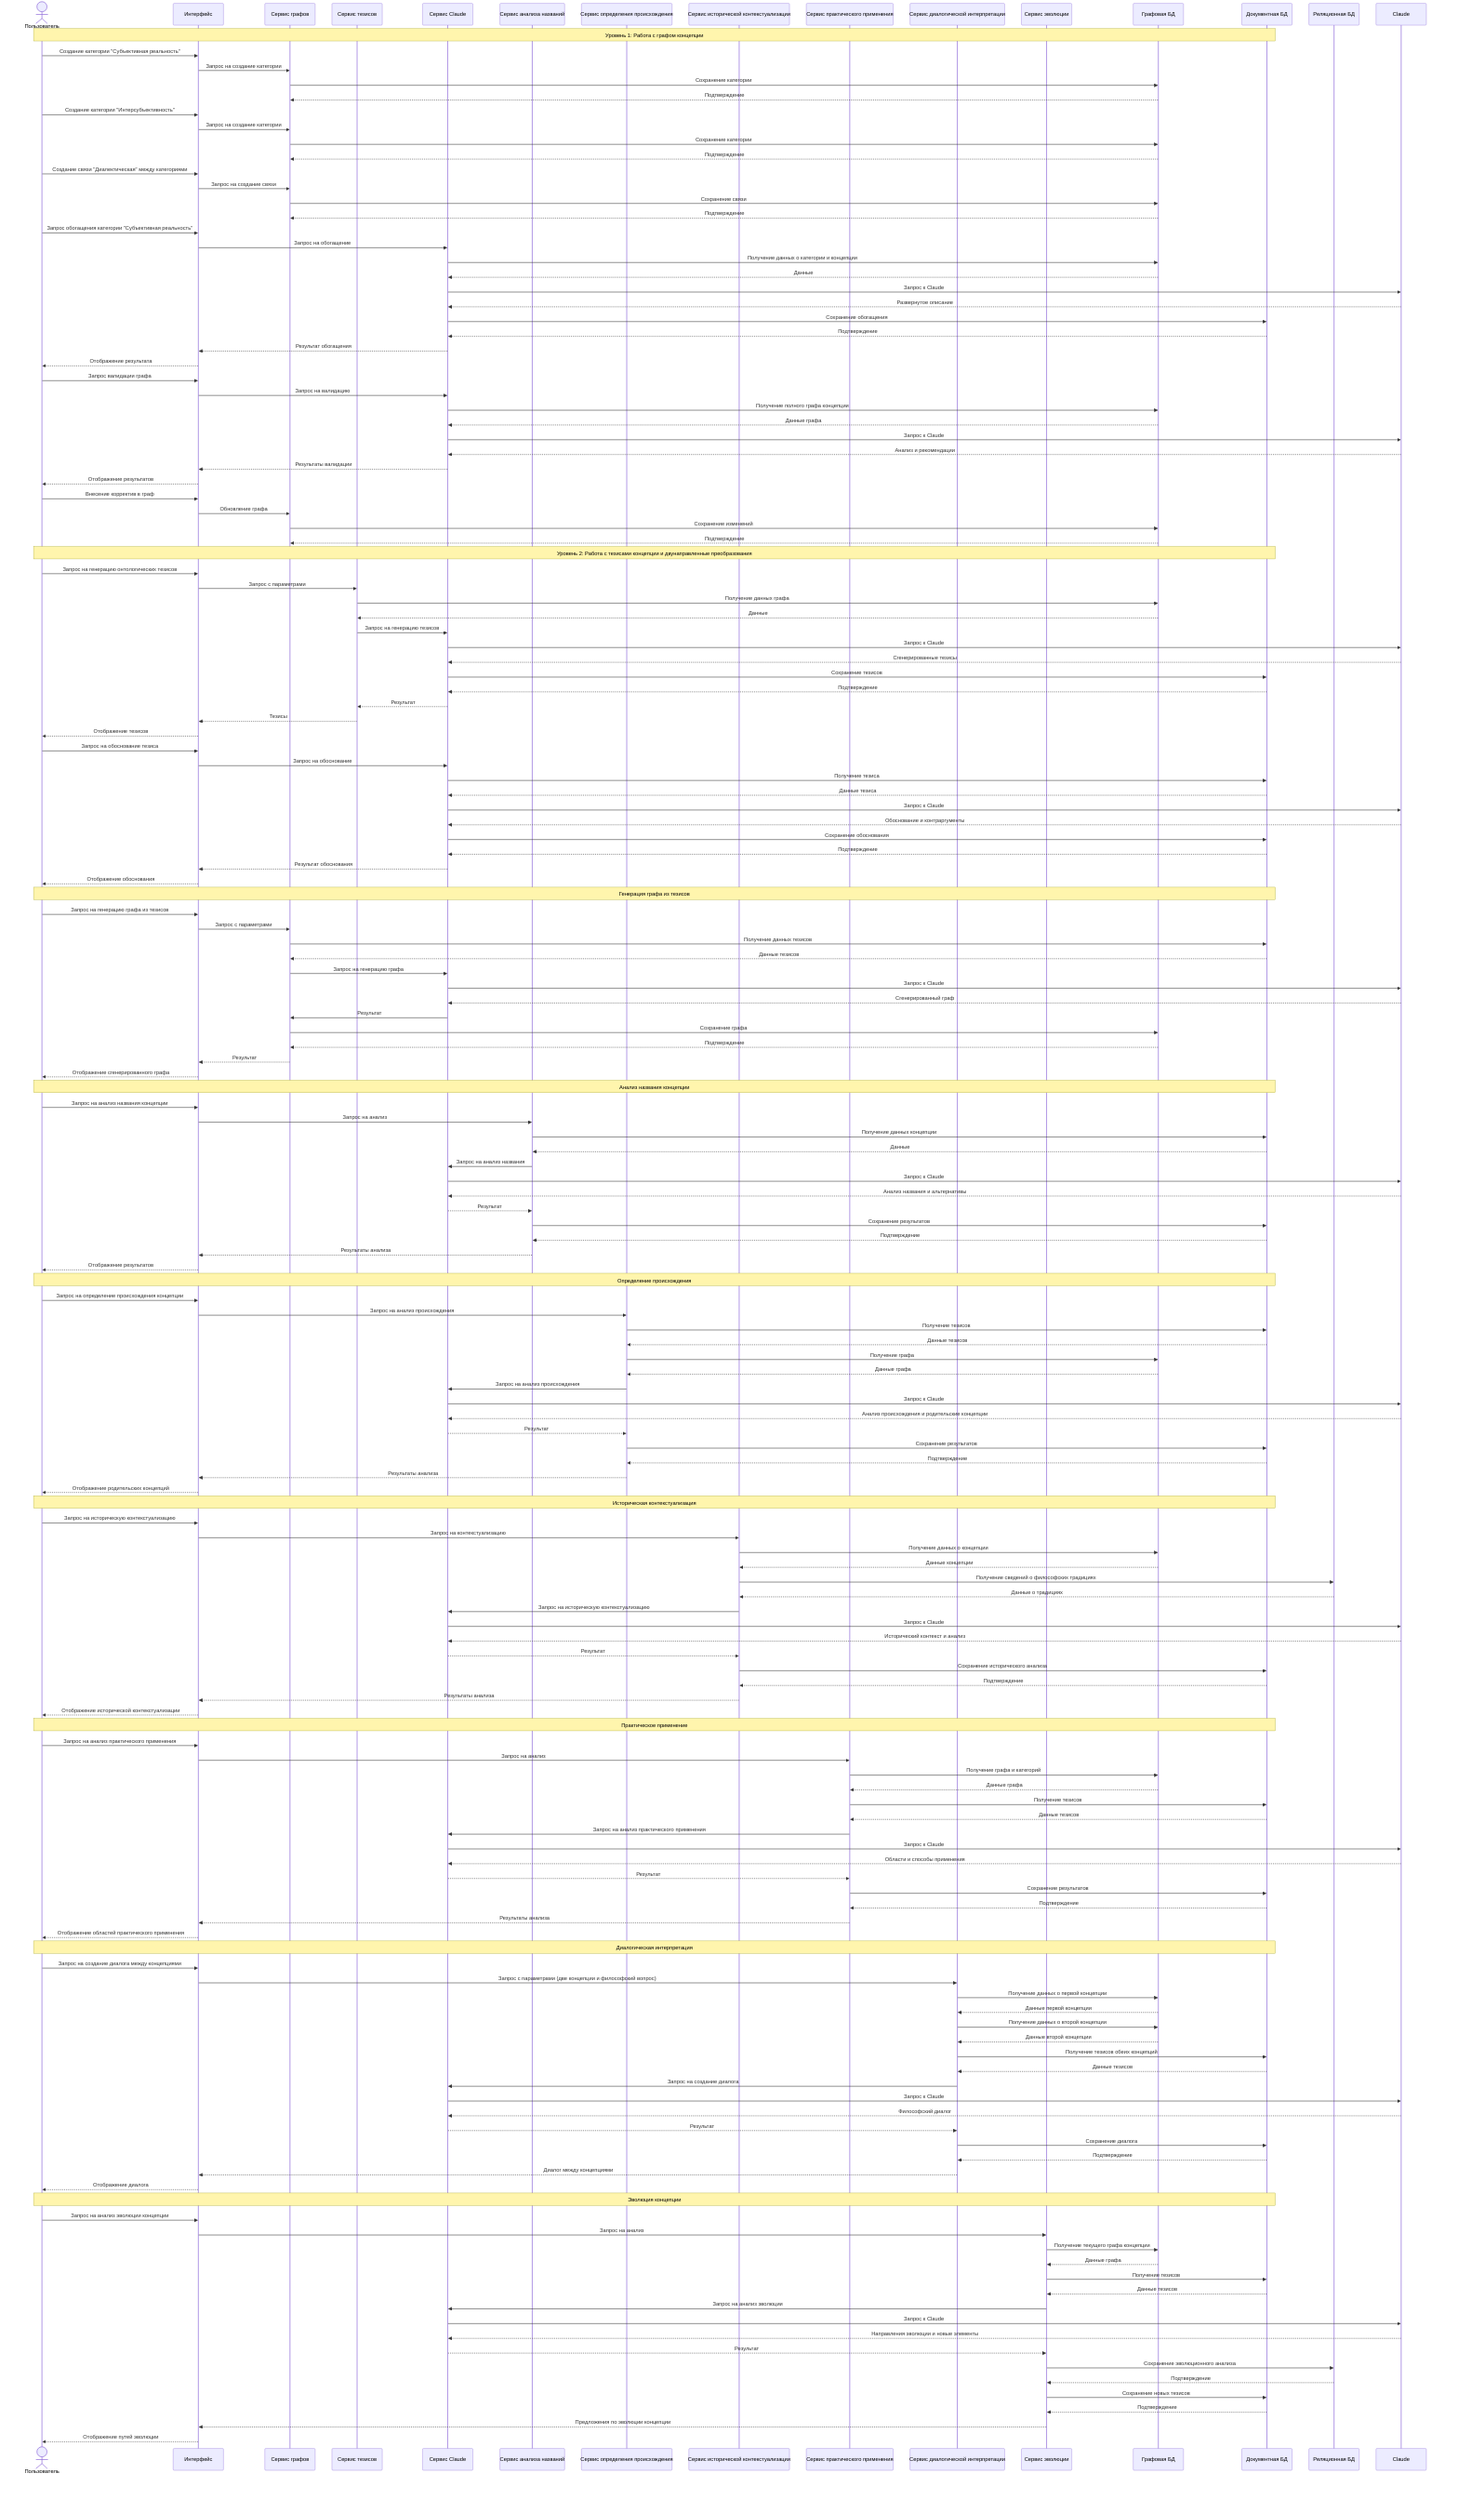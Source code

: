 sequenceDiagram
    actor User as Пользователь
    participant UI as Интерфейс
    participant GS as Сервис графов
    participant TS as Сервис тезисов
    participant CS as Сервис Claude
    participant NS as Сервис анализа названий
    participant OS as Сервис определения происхождения
    participant HS as Сервис исторической контекстуализации
    participant PS as Сервис практического применения
    participant DS as Сервис диалогической интерпретации
    participant ES as Сервис эволюции
    participant GDB as Графовая БД
    participant DDB as Документная БД
    participant RDB as Реляционная БД
    
    Note over User,DDB: Уровень 1: Работа с графом концепции
    
    User->>UI: Создание категории "Субъективная реальность"
    UI->>GS: Запрос на создание категории
    GS->>GDB: Сохранение категории
    GDB-->>GS: Подтверждение
    
    User->>UI: Создание категории "Интерсубъективность"
    UI->>GS: Запрос на создание категории
    GS->>GDB: Сохранение категории
    GDB-->>GS: Подтверждение
    
    User->>UI: Создание связи "Диалектическая" между категориями
    UI->>GS: Запрос на создание связи
    GS->>GDB: Сохранение связи
    GDB-->>GS: Подтверждение
    
    User->>UI: Запрос обогащения категории "Субъективная реальность"
    UI->>CS: Запрос на обогащение
    CS->>GDB: Получение данных о категории и концепции
    GDB-->>CS: Данные
    CS->>Claude: Запрос к Claude
    Claude-->>CS: Развернутое описание
    CS->>DDB: Сохранение обогащения
    DDB-->>CS: Подтверждение
    CS-->>UI: Результат обогащения
    UI-->>User: Отображение результата
    
    User->>UI: Запрос валидации графа
    UI->>CS: Запрос на валидацию
    CS->>GDB: Получение полного графа концепции
    GDB-->>CS: Данные графа
    CS->>Claude: Запрос к Claude
    Claude-->>CS: Анализ и рекомендации
    CS-->>UI: Результаты валидации
    UI-->>User: Отображение результатов
    
    User->>UI: Внесение корректив в граф
    UI->>GS: Обновление графа
    GS->>GDB: Сохранение изменений
    GDB-->>GS: Подтверждение
    
    Note over User,DDB: Уровень 2: Работа с тезисами концепции и двунаправленные преобразования
    
    User->>UI: Запрос на генерацию онтологических тезисов
    UI->>TS: Запрос с параметрами
    TS->>GDB: Получение данных графа
    GDB-->>TS: Данные
    TS->>CS: Запрос на генерацию тезисов
    CS->>Claude: Запрос к Claude
    Claude-->>CS: Сгенерированные тезисы
    CS->>DDB: Сохранение тезисов
    DDB-->>CS: Подтверждение
    CS-->>TS: Результат
    TS-->>UI: Тезисы
    UI-->>User: Отображение тезисов
    
    User->>UI: Запрос на обоснование тезиса
    UI->>CS: Запрос на обоснование
    CS->>DDB: Получение тезиса
    DDB-->>CS: Данные тезиса
    CS->>Claude: Запрос к Claude
    Claude-->>CS: Обоснование и контраргументы
    CS->>DDB: Сохранение обоснования
    DDB-->>CS: Подтверждение
    CS-->>UI: Результат обоснования
    UI-->>User: Отображение обоснования
    
    Note over User,DDB: Генерация графа из тезисов
    
    User->>UI: Запрос на генерацию графа из тезисов
    UI->>GS: Запрос с параметрами
    GS->>DDB: Получение данных тезисов
    DDB-->>GS: Данные тезисов
    GS->>CS: Запрос на генерацию графа
    CS->>Claude: Запрос к Claude
    Claude-->>CS: Сгенерированный граф
    CS->>GS: Результат
    GS->>GDB: Сохранение графа
    GDB-->>GS: Подтверждение
    GS-->>UI: Результат
    UI-->>User: Отображение сгенерированного графа
    
    Note over User,DDB: Анализ названия концепции
    
    User->>UI: Запрос на анализ названия концепции
    UI->>NS: Запрос на анализ
    NS->>DDB: Получение данных концепции
    DDB-->>NS: Данные
    NS->>CS: Запрос на анализ названия
    CS->>Claude: Запрос к Claude
    Claude-->>CS: Анализ названия и альтернативы
    CS-->>NS: Результат
    NS->>DDB: Сохранение результатов
    DDB-->>NS: Подтверждение
    NS-->>UI: Результаты анализа
    UI-->>User: Отображение результатов
    
    Note over User,DDB: Определение происхождения
    
    User->>UI: Запрос на определение происхождения концепции
    UI->>OS: Запрос на анализ происхождения
    OS->>DDB: Получение тезисов
    DDB-->>OS: Данные тезисов
    OS->>GDB: Получение графа
    GDB-->>OS: Данные графа
    OS->>CS: Запрос на анализ происхождения
    CS->>Claude: Запрос к Claude
    Claude-->>CS: Анализ происхождения и родительские концепции
    CS-->>OS: Результат
    OS->>DDB: Сохранение результатов
    DDB-->>OS: Подтверждение
    OS-->>UI: Результаты анализа
    UI-->>User: Отображение родительских концепций
    
    Note over User,DDB: Историческая контекстуализация
    
    User->>UI: Запрос на историческую контекстуализацию
    UI->>HS: Запрос на контекстуализацию
    HS->>GDB: Получение данных о концепции
    GDB-->>HS: Данные концепции
    HS->>RDB: Получение сведений о философских традициях
    RDB-->>HS: Данные о традициях
    HS->>CS: Запрос на историческую контекстуализацию
    CS->>Claude: Запрос к Claude
    Claude-->>CS: Исторический контекст и анализ
    CS-->>HS: Результат
    HS->>DDB: Сохранение исторического анализа
    DDB-->>HS: Подтверждение
    HS-->>UI: Результаты анализа
    UI-->>User: Отображение исторической контекстуализации
    
    Note over User,DDB: Практическое применение
    
    User->>UI: Запрос на анализ практического применения
    UI->>PS: Запрос на анализ
    PS->>GDB: Получение графа и категорий
    GDB-->>PS: Данные графа
    PS->>DDB: Получение тезисов
    DDB-->>PS: Данные тезисов
    PS->>CS: Запрос на анализ практического применения
    CS->>Claude: Запрос к Claude
    Claude-->>CS: Области и способы применения
    CS-->>PS: Результат
    PS->>DDB: Сохранение результатов
    DDB-->>PS: Подтверждение
    PS-->>UI: Результаты анализа
    UI-->>User: Отображение областей практического применения
    
    Note over User,DDB: Диалогическая интерпретация
    
    User->>UI: Запрос на создание диалога между концепциями
    UI->>DS: Запрос с параметрами (две концепции и философский вопрос)
    DS->>GDB: Получение данных о первой концепции
    GDB-->>DS: Данные первой концепции
    DS->>GDB: Получение данных о второй концепции
    GDB-->>DS: Данные второй концепции
    DS->>DDB: Получение тезисов обеих концепций
    DDB-->>DS: Данные тезисов
    DS->>CS: Запрос на создание диалога
    CS->>Claude: Запрос к Claude
    Claude-->>CS: Философский диалог
    CS-->>DS: Результат
    DS->>DDB: Сохранение диалога
    DDB-->>DS: Подтверждение
    DS-->>UI: Диалог между концепциями
    UI-->>User: Отображение диалога
    
    Note over User,DDB: Эволюция концепции
    
    User->>UI: Запрос на анализ эволюции концепции
    UI->>ES: Запрос на анализ
    ES->>GDB: Получение текущего графа концепции
    GDB-->>ES: Данные графа
    ES->>DDB: Получение тезисов
    DDB-->>ES: Данные тезисов
    ES->>CS: Запрос на анализ эволюции
    CS->>Claude: Запрос к Claude
    Claude-->>CS: Направления эволюции и новые элементы
    CS-->>ES: Результат
    ES->>RDB: Сохранение эволюционного анализа
    RDB-->>ES: Подтверждение
    ES->>DDB: Сохранение новых тезисов
    DDB-->>ES: Подтверждение
    ES-->>UI: Предложения по эволюции концепции
    UI-->>User: Отображение путей эволюции